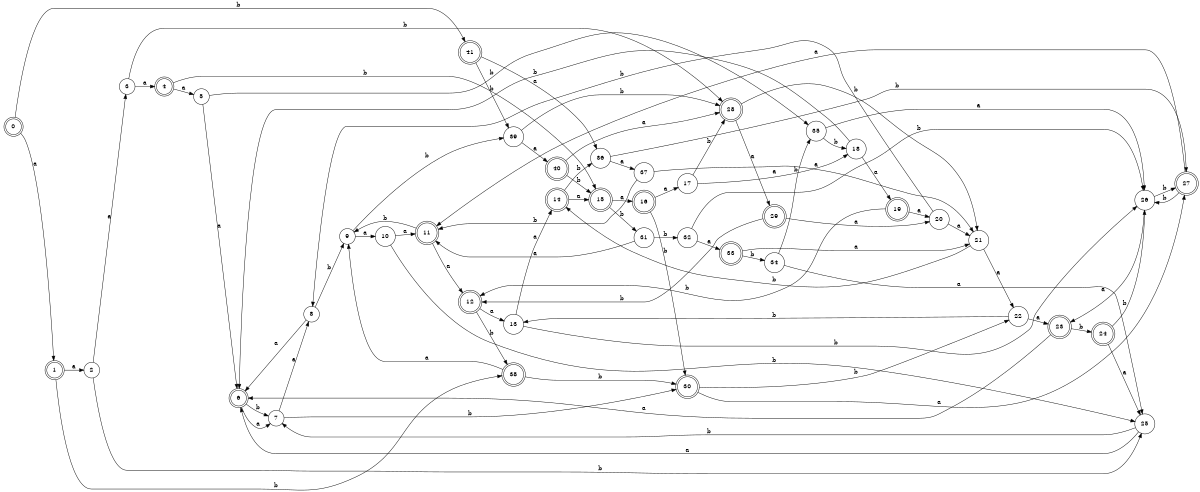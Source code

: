 digraph n34_4 {
__start0 [label="" shape="none"];

rankdir=LR;
size="8,5";

s0 [style="rounded,filled", color="black", fillcolor="white" shape="doublecircle", label="0"];
s1 [style="rounded,filled", color="black", fillcolor="white" shape="doublecircle", label="1"];
s2 [style="filled", color="black", fillcolor="white" shape="circle", label="2"];
s3 [style="filled", color="black", fillcolor="white" shape="circle", label="3"];
s4 [style="rounded,filled", color="black", fillcolor="white" shape="doublecircle", label="4"];
s5 [style="filled", color="black", fillcolor="white" shape="circle", label="5"];
s6 [style="rounded,filled", color="black", fillcolor="white" shape="doublecircle", label="6"];
s7 [style="filled", color="black", fillcolor="white" shape="circle", label="7"];
s8 [style="filled", color="black", fillcolor="white" shape="circle", label="8"];
s9 [style="filled", color="black", fillcolor="white" shape="circle", label="9"];
s10 [style="filled", color="black", fillcolor="white" shape="circle", label="10"];
s11 [style="rounded,filled", color="black", fillcolor="white" shape="doublecircle", label="11"];
s12 [style="rounded,filled", color="black", fillcolor="white" shape="doublecircle", label="12"];
s13 [style="filled", color="black", fillcolor="white" shape="circle", label="13"];
s14 [style="rounded,filled", color="black", fillcolor="white" shape="doublecircle", label="14"];
s15 [style="rounded,filled", color="black", fillcolor="white" shape="doublecircle", label="15"];
s16 [style="rounded,filled", color="black", fillcolor="white" shape="doublecircle", label="16"];
s17 [style="filled", color="black", fillcolor="white" shape="circle", label="17"];
s18 [style="filled", color="black", fillcolor="white" shape="circle", label="18"];
s19 [style="rounded,filled", color="black", fillcolor="white" shape="doublecircle", label="19"];
s20 [style="filled", color="black", fillcolor="white" shape="circle", label="20"];
s21 [style="filled", color="black", fillcolor="white" shape="circle", label="21"];
s22 [style="filled", color="black", fillcolor="white" shape="circle", label="22"];
s23 [style="rounded,filled", color="black", fillcolor="white" shape="doublecircle", label="23"];
s24 [style="rounded,filled", color="black", fillcolor="white" shape="doublecircle", label="24"];
s25 [style="filled", color="black", fillcolor="white" shape="circle", label="25"];
s26 [style="filled", color="black", fillcolor="white" shape="circle", label="26"];
s27 [style="rounded,filled", color="black", fillcolor="white" shape="doublecircle", label="27"];
s28 [style="rounded,filled", color="black", fillcolor="white" shape="doublecircle", label="28"];
s29 [style="rounded,filled", color="black", fillcolor="white" shape="doublecircle", label="29"];
s30 [style="rounded,filled", color="black", fillcolor="white" shape="doublecircle", label="30"];
s31 [style="filled", color="black", fillcolor="white" shape="circle", label="31"];
s32 [style="filled", color="black", fillcolor="white" shape="circle", label="32"];
s33 [style="rounded,filled", color="black", fillcolor="white" shape="doublecircle", label="33"];
s34 [style="filled", color="black", fillcolor="white" shape="circle", label="34"];
s35 [style="filled", color="black", fillcolor="white" shape="circle", label="35"];
s36 [style="filled", color="black", fillcolor="white" shape="circle", label="36"];
s37 [style="filled", color="black", fillcolor="white" shape="circle", label="37"];
s38 [style="rounded,filled", color="black", fillcolor="white" shape="doublecircle", label="38"];
s39 [style="filled", color="black", fillcolor="white" shape="circle", label="39"];
s40 [style="rounded,filled", color="black", fillcolor="white" shape="doublecircle", label="40"];
s41 [style="rounded,filled", color="black", fillcolor="white" shape="doublecircle", label="41"];
s0 -> s1 [label="a"];
s0 -> s41 [label="b"];
s1 -> s2 [label="a"];
s1 -> s38 [label="b"];
s2 -> s3 [label="a"];
s2 -> s25 [label="b"];
s3 -> s4 [label="a"];
s3 -> s28 [label="b"];
s4 -> s5 [label="a"];
s4 -> s15 [label="b"];
s5 -> s6 [label="a"];
s5 -> s35 [label="b"];
s6 -> s7 [label="a"];
s6 -> s7 [label="b"];
s7 -> s8 [label="a"];
s7 -> s30 [label="b"];
s8 -> s6 [label="a"];
s8 -> s9 [label="b"];
s9 -> s10 [label="a"];
s9 -> s39 [label="b"];
s10 -> s11 [label="a"];
s10 -> s25 [label="b"];
s11 -> s12 [label="a"];
s11 -> s9 [label="b"];
s12 -> s13 [label="a"];
s12 -> s38 [label="b"];
s13 -> s14 [label="a"];
s13 -> s26 [label="b"];
s14 -> s15 [label="a"];
s14 -> s36 [label="b"];
s15 -> s16 [label="a"];
s15 -> s31 [label="b"];
s16 -> s17 [label="a"];
s16 -> s30 [label="b"];
s17 -> s18 [label="a"];
s17 -> s28 [label="b"];
s18 -> s19 [label="a"];
s18 -> s6 [label="b"];
s19 -> s20 [label="a"];
s19 -> s12 [label="b"];
s20 -> s21 [label="a"];
s20 -> s8 [label="b"];
s21 -> s22 [label="a"];
s21 -> s14 [label="b"];
s22 -> s23 [label="a"];
s22 -> s13 [label="b"];
s23 -> s6 [label="a"];
s23 -> s24 [label="b"];
s24 -> s25 [label="a"];
s24 -> s26 [label="b"];
s25 -> s6 [label="a"];
s25 -> s7 [label="b"];
s26 -> s23 [label="a"];
s26 -> s27 [label="b"];
s27 -> s11 [label="a"];
s27 -> s26 [label="b"];
s28 -> s29 [label="a"];
s28 -> s21 [label="b"];
s29 -> s20 [label="a"];
s29 -> s12 [label="b"];
s30 -> s27 [label="a"];
s30 -> s22 [label="b"];
s31 -> s11 [label="a"];
s31 -> s32 [label="b"];
s32 -> s33 [label="a"];
s32 -> s26 [label="b"];
s33 -> s21 [label="a"];
s33 -> s34 [label="b"];
s34 -> s25 [label="a"];
s34 -> s35 [label="b"];
s35 -> s26 [label="a"];
s35 -> s18 [label="b"];
s36 -> s37 [label="a"];
s36 -> s27 [label="b"];
s37 -> s21 [label="a"];
s37 -> s11 [label="b"];
s38 -> s9 [label="a"];
s38 -> s30 [label="b"];
s39 -> s40 [label="a"];
s39 -> s28 [label="b"];
s40 -> s28 [label="a"];
s40 -> s15 [label="b"];
s41 -> s36 [label="a"];
s41 -> s39 [label="b"];

}